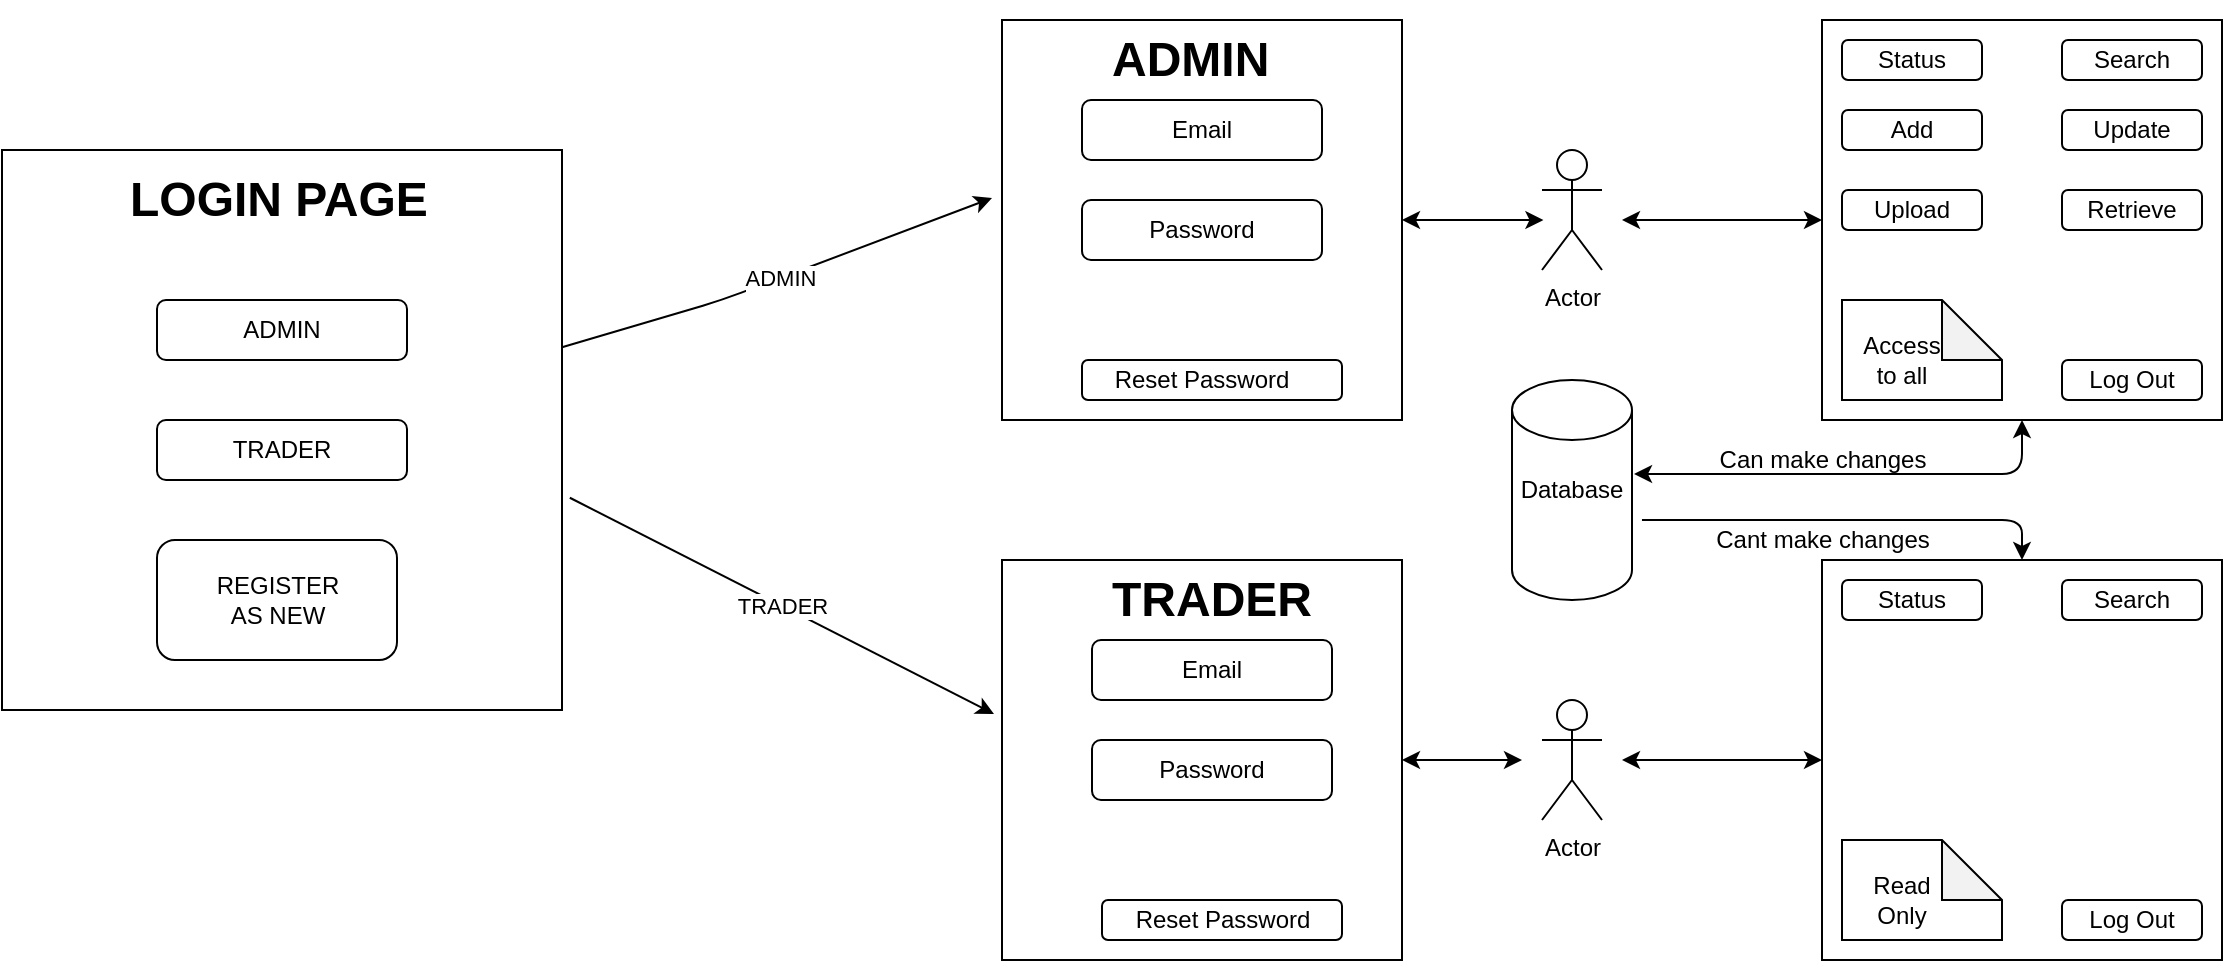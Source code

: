 <mxfile version="13.6.0" type="github"><diagram id="Z60XMulfh_hcyWG355mt" name="Page-1"><mxGraphModel dx="868" dy="473" grid="1" gridSize="10" guides="1" tooltips="1" connect="1" arrows="1" fold="1" page="1" pageScale="1" pageWidth="827" pageHeight="1169" math="0" shadow="0"><root><mxCell id="0"/><mxCell id="1" parent="0"/><mxCell id="Ib1N8aYPvrnZ2cahewbr-1" value="" style="whiteSpace=wrap;html=1;aspect=fixed;" vertex="1" parent="1"><mxGeometry x="50" y="95" width="280" height="280" as="geometry"/></mxCell><mxCell id="Ib1N8aYPvrnZ2cahewbr-2" value="&lt;h1&gt;LOGIN PAGE&lt;/h1&gt;&lt;div&gt;&lt;br&gt;&lt;/div&gt;" style="text;html=1;strokeColor=none;fillColor=none;spacing=5;spacingTop=-20;whiteSpace=wrap;overflow=hidden;rounded=0;" vertex="1" parent="1"><mxGeometry x="109" y="100" width="190" height="40" as="geometry"/></mxCell><mxCell id="Ib1N8aYPvrnZ2cahewbr-3" value="" style="rounded=1;whiteSpace=wrap;html=1;" vertex="1" parent="1"><mxGeometry x="127.5" y="170" width="125" height="30" as="geometry"/></mxCell><mxCell id="Ib1N8aYPvrnZ2cahewbr-4" value="ADMIN" style="text;html=1;strokeColor=none;fillColor=none;align=center;verticalAlign=middle;whiteSpace=wrap;rounded=0;" vertex="1" parent="1"><mxGeometry x="170" y="175" width="40" height="20" as="geometry"/></mxCell><mxCell id="Ib1N8aYPvrnZ2cahewbr-5" value="" style="rounded=1;whiteSpace=wrap;html=1;" vertex="1" parent="1"><mxGeometry x="127.5" y="230" width="125" height="30" as="geometry"/></mxCell><mxCell id="Ib1N8aYPvrnZ2cahewbr-6" value="TRADER" style="text;html=1;strokeColor=none;fillColor=none;align=center;verticalAlign=middle;whiteSpace=wrap;rounded=0;" vertex="1" parent="1"><mxGeometry x="170" y="235" width="40" height="20" as="geometry"/></mxCell><mxCell id="Ib1N8aYPvrnZ2cahewbr-10" value="Reset Password" style="text;html=1;strokeColor=none;fillColor=none;align=center;verticalAlign=middle;whiteSpace=wrap;rounded=0;" vertex="1" parent="1"><mxGeometry x="630" y="370" width="40" height="20" as="geometry"/></mxCell><mxCell id="Ib1N8aYPvrnZ2cahewbr-12" value="" style="whiteSpace=wrap;html=1;aspect=fixed;" vertex="1" parent="1"><mxGeometry x="550" y="30" width="200" height="200" as="geometry"/></mxCell><mxCell id="Ib1N8aYPvrnZ2cahewbr-13" value="" style="whiteSpace=wrap;html=1;aspect=fixed;" vertex="1" parent="1"><mxGeometry x="550" y="300" width="200" height="200" as="geometry"/></mxCell><mxCell id="Ib1N8aYPvrnZ2cahewbr-14" value="" style="endArrow=classic;html=1;entryX=-0.025;entryY=0.445;entryDx=0;entryDy=0;entryPerimeter=0;" edge="1" parent="1" source="Ib1N8aYPvrnZ2cahewbr-1" target="Ib1N8aYPvrnZ2cahewbr-12"><mxGeometry relative="1" as="geometry"><mxPoint x="360" y="270" as="sourcePoint"/><mxPoint x="460" y="270" as="targetPoint"/><Array as="points"><mxPoint x="410" y="170"/></Array></mxGeometry></mxCell><mxCell id="Ib1N8aYPvrnZ2cahewbr-15" value="ADMIN" style="edgeLabel;resizable=0;html=1;align=center;verticalAlign=middle;" connectable="0" vertex="1" parent="Ib1N8aYPvrnZ2cahewbr-14"><mxGeometry relative="1" as="geometry"/></mxCell><mxCell id="Ib1N8aYPvrnZ2cahewbr-16" value="" style="endArrow=classic;html=1;exitX=1.014;exitY=0.621;exitDx=0;exitDy=0;exitPerimeter=0;entryX=-0.02;entryY=0.385;entryDx=0;entryDy=0;entryPerimeter=0;" edge="1" parent="1" source="Ib1N8aYPvrnZ2cahewbr-1" target="Ib1N8aYPvrnZ2cahewbr-13"><mxGeometry relative="1" as="geometry"><mxPoint x="360" y="270" as="sourcePoint"/><mxPoint x="460" y="270" as="targetPoint"/><Array as="points"/></mxGeometry></mxCell><mxCell id="Ib1N8aYPvrnZ2cahewbr-17" value="TRADER" style="edgeLabel;resizable=0;html=1;align=center;verticalAlign=middle;" connectable="0" vertex="1" parent="Ib1N8aYPvrnZ2cahewbr-16"><mxGeometry relative="1" as="geometry"/></mxCell><mxCell id="Ib1N8aYPvrnZ2cahewbr-18" value="&lt;h1&gt;ADMIN&lt;/h1&gt;" style="text;html=1;strokeColor=none;fillColor=none;spacing=5;spacingTop=-20;whiteSpace=wrap;overflow=hidden;rounded=0;" vertex="1" parent="1"><mxGeometry x="600" y="30" width="190" height="40" as="geometry"/></mxCell><mxCell id="Ib1N8aYPvrnZ2cahewbr-19" value="&lt;h1&gt;TRADER&lt;/h1&gt;" style="text;html=1;strokeColor=none;fillColor=none;spacing=5;spacingTop=-20;whiteSpace=wrap;overflow=hidden;rounded=0;" vertex="1" parent="1"><mxGeometry x="600" y="300" width="190" height="40" as="geometry"/></mxCell><mxCell id="Ib1N8aYPvrnZ2cahewbr-20" value="" style="rounded=1;whiteSpace=wrap;html=1;" vertex="1" parent="1"><mxGeometry x="590" y="70" width="120" height="30" as="geometry"/></mxCell><mxCell id="Ib1N8aYPvrnZ2cahewbr-21" value="" style="rounded=1;whiteSpace=wrap;html=1;" vertex="1" parent="1"><mxGeometry x="590" y="120" width="120" height="30" as="geometry"/></mxCell><mxCell id="Ib1N8aYPvrnZ2cahewbr-22" value="" style="rounded=1;whiteSpace=wrap;html=1;" vertex="1" parent="1"><mxGeometry x="600" y="470" width="120" height="20" as="geometry"/></mxCell><mxCell id="Ib1N8aYPvrnZ2cahewbr-23" value="Email" style="text;html=1;strokeColor=none;fillColor=none;align=center;verticalAlign=middle;whiteSpace=wrap;rounded=0;" vertex="1" parent="1"><mxGeometry x="630" y="75" width="40" height="20" as="geometry"/></mxCell><mxCell id="Ib1N8aYPvrnZ2cahewbr-24" value="Password" style="text;html=1;strokeColor=none;fillColor=none;align=center;verticalAlign=middle;whiteSpace=wrap;rounded=0;" vertex="1" parent="1"><mxGeometry x="630" y="125" width="40" height="20" as="geometry"/></mxCell><mxCell id="Ib1N8aYPvrnZ2cahewbr-25" value="Reset Password" style="text;html=1;align=center;verticalAlign=middle;resizable=0;points=[];autosize=1;" vertex="1" parent="1"><mxGeometry x="610" y="470" width="100" height="20" as="geometry"/></mxCell><mxCell id="Ib1N8aYPvrnZ2cahewbr-28" value="" style="rounded=1;whiteSpace=wrap;html=1;" vertex="1" parent="1"><mxGeometry x="590" y="200" width="130" height="20" as="geometry"/></mxCell><mxCell id="Ib1N8aYPvrnZ2cahewbr-29" value="Reset Password" style="text;html=1;strokeColor=none;fillColor=none;align=center;verticalAlign=middle;whiteSpace=wrap;rounded=0;" vertex="1" parent="1"><mxGeometry x="600" y="190" width="100" height="40" as="geometry"/></mxCell><mxCell id="Ib1N8aYPvrnZ2cahewbr-30" value="" style="rounded=1;whiteSpace=wrap;html=1;" vertex="1" parent="1"><mxGeometry x="127.5" y="290" width="120" height="60" as="geometry"/></mxCell><mxCell id="Ib1N8aYPvrnZ2cahewbr-31" value="REGISTER AS NEW" style="text;html=1;strokeColor=none;fillColor=none;align=center;verticalAlign=middle;whiteSpace=wrap;rounded=0;" vertex="1" parent="1"><mxGeometry x="168" y="310" width="40" height="20" as="geometry"/></mxCell><mxCell id="Ib1N8aYPvrnZ2cahewbr-33" value="" style="rounded=1;whiteSpace=wrap;html=1;" vertex="1" parent="1"><mxGeometry x="595" y="340" width="120" height="30" as="geometry"/></mxCell><mxCell id="Ib1N8aYPvrnZ2cahewbr-34" value="Email" style="text;html=1;strokeColor=none;fillColor=none;align=center;verticalAlign=middle;whiteSpace=wrap;rounded=0;" vertex="1" parent="1"><mxGeometry x="635" y="345" width="40" height="20" as="geometry"/></mxCell><mxCell id="Ib1N8aYPvrnZ2cahewbr-35" value="" style="rounded=1;whiteSpace=wrap;html=1;" vertex="1" parent="1"><mxGeometry x="595" y="390" width="120" height="30" as="geometry"/></mxCell><mxCell id="Ib1N8aYPvrnZ2cahewbr-36" value="Password" style="text;html=1;strokeColor=none;fillColor=none;align=center;verticalAlign=middle;whiteSpace=wrap;rounded=0;" vertex="1" parent="1"><mxGeometry x="635" y="395" width="40" height="20" as="geometry"/></mxCell><mxCell id="Ib1N8aYPvrnZ2cahewbr-37" value="Actor" style="shape=umlActor;verticalLabelPosition=bottom;verticalAlign=top;html=1;outlineConnect=0;" vertex="1" parent="1"><mxGeometry x="820" y="95" width="30" height="60" as="geometry"/></mxCell><mxCell id="Ib1N8aYPvrnZ2cahewbr-38" value="Actor" style="shape=umlActor;verticalLabelPosition=bottom;verticalAlign=top;html=1;outlineConnect=0;" vertex="1" parent="1"><mxGeometry x="820" y="370" width="30" height="60" as="geometry"/></mxCell><mxCell id="Ib1N8aYPvrnZ2cahewbr-39" value="" style="endArrow=classic;startArrow=classic;html=1;" edge="1" parent="1" source="Ib1N8aYPvrnZ2cahewbr-12"><mxGeometry width="50" height="50" relative="1" as="geometry"><mxPoint x="750" y="180" as="sourcePoint"/><mxPoint x="820.711" y="130" as="targetPoint"/></mxGeometry></mxCell><mxCell id="Ib1N8aYPvrnZ2cahewbr-41" value="" style="endArrow=classic;startArrow=classic;html=1;exitX=1;exitY=0.5;exitDx=0;exitDy=0;" edge="1" parent="1" source="Ib1N8aYPvrnZ2cahewbr-13"><mxGeometry width="50" height="50" relative="1" as="geometry"><mxPoint x="760" y="440" as="sourcePoint"/><mxPoint x="810" y="400" as="targetPoint"/></mxGeometry></mxCell><mxCell id="Ib1N8aYPvrnZ2cahewbr-44" value="" style="whiteSpace=wrap;html=1;aspect=fixed;" vertex="1" parent="1"><mxGeometry x="960" y="30" width="200" height="200" as="geometry"/></mxCell><mxCell id="Ib1N8aYPvrnZ2cahewbr-45" value="" style="whiteSpace=wrap;html=1;aspect=fixed;" vertex="1" parent="1"><mxGeometry x="960" y="300" width="200" height="200" as="geometry"/></mxCell><mxCell id="Ib1N8aYPvrnZ2cahewbr-46" value="" style="endArrow=classic;startArrow=classic;html=1;entryX=0;entryY=0.5;entryDx=0;entryDy=0;" edge="1" parent="1" target="Ib1N8aYPvrnZ2cahewbr-44"><mxGeometry width="50" height="50" relative="1" as="geometry"><mxPoint x="860" y="130" as="sourcePoint"/><mxPoint x="930" y="110" as="targetPoint"/></mxGeometry></mxCell><mxCell id="Ib1N8aYPvrnZ2cahewbr-48" value="" style="endArrow=classic;startArrow=classic;html=1;entryX=0;entryY=0.5;entryDx=0;entryDy=0;" edge="1" parent="1" target="Ib1N8aYPvrnZ2cahewbr-45"><mxGeometry width="50" height="50" relative="1" as="geometry"><mxPoint x="860" y="400" as="sourcePoint"/><mxPoint x="920" y="380" as="targetPoint"/></mxGeometry></mxCell><mxCell id="Ib1N8aYPvrnZ2cahewbr-49" value="" style="shape=note;whiteSpace=wrap;html=1;backgroundOutline=1;darkOpacity=0.05;" vertex="1" parent="1"><mxGeometry x="970" y="170" width="80" height="50" as="geometry"/></mxCell><mxCell id="Ib1N8aYPvrnZ2cahewbr-50" value="Access to all" style="text;html=1;strokeColor=none;fillColor=none;align=center;verticalAlign=middle;whiteSpace=wrap;rounded=0;" vertex="1" parent="1"><mxGeometry x="980" y="190" width="40" height="20" as="geometry"/></mxCell><mxCell id="Ib1N8aYPvrnZ2cahewbr-51" value="" style="shape=note;whiteSpace=wrap;html=1;backgroundOutline=1;darkOpacity=0.05;" vertex="1" parent="1"><mxGeometry x="970" y="440" width="80" height="50" as="geometry"/></mxCell><mxCell id="Ib1N8aYPvrnZ2cahewbr-52" value="Read Only" style="text;html=1;strokeColor=none;fillColor=none;align=center;verticalAlign=middle;whiteSpace=wrap;rounded=0;" vertex="1" parent="1"><mxGeometry x="980" y="460" width="40" height="20" as="geometry"/></mxCell><mxCell id="Ib1N8aYPvrnZ2cahewbr-53" value="" style="rounded=1;whiteSpace=wrap;html=1;" vertex="1" parent="1"><mxGeometry x="1080" y="40" width="70" height="20" as="geometry"/></mxCell><mxCell id="Ib1N8aYPvrnZ2cahewbr-54" value="Search" style="text;html=1;strokeColor=none;fillColor=none;align=center;verticalAlign=middle;whiteSpace=wrap;rounded=0;" vertex="1" parent="1"><mxGeometry x="1095" y="40" width="40" height="20" as="geometry"/></mxCell><mxCell id="Ib1N8aYPvrnZ2cahewbr-55" value="" style="rounded=1;whiteSpace=wrap;html=1;" vertex="1" parent="1"><mxGeometry x="970" y="40" width="70" height="20" as="geometry"/></mxCell><mxCell id="Ib1N8aYPvrnZ2cahewbr-56" value="Status" style="text;html=1;strokeColor=none;fillColor=none;align=center;verticalAlign=middle;whiteSpace=wrap;rounded=0;" vertex="1" parent="1"><mxGeometry x="985" y="40" width="40" height="20" as="geometry"/></mxCell><mxCell id="Ib1N8aYPvrnZ2cahewbr-58" value="" style="rounded=1;whiteSpace=wrap;html=1;" vertex="1" parent="1"><mxGeometry x="970" y="75" width="70" height="20" as="geometry"/></mxCell><mxCell id="Ib1N8aYPvrnZ2cahewbr-59" value="" style="rounded=1;whiteSpace=wrap;html=1;" vertex="1" parent="1"><mxGeometry x="1080" y="75" width="70" height="20" as="geometry"/></mxCell><mxCell id="Ib1N8aYPvrnZ2cahewbr-60" value="Add" style="text;html=1;strokeColor=none;fillColor=none;align=center;verticalAlign=middle;whiteSpace=wrap;rounded=0;" vertex="1" parent="1"><mxGeometry x="985" y="75" width="40" height="20" as="geometry"/></mxCell><mxCell id="Ib1N8aYPvrnZ2cahewbr-61" value="Update" style="text;html=1;strokeColor=none;fillColor=none;align=center;verticalAlign=middle;whiteSpace=wrap;rounded=0;" vertex="1" parent="1"><mxGeometry x="1095" y="75" width="40" height="20" as="geometry"/></mxCell><mxCell id="Ib1N8aYPvrnZ2cahewbr-62" value="" style="rounded=1;whiteSpace=wrap;html=1;" vertex="1" parent="1"><mxGeometry x="970" y="115" width="70" height="20" as="geometry"/></mxCell><mxCell id="Ib1N8aYPvrnZ2cahewbr-63" value="Upload" style="text;html=1;strokeColor=none;fillColor=none;align=center;verticalAlign=middle;whiteSpace=wrap;rounded=0;" vertex="1" parent="1"><mxGeometry x="985" y="115" width="40" height="20" as="geometry"/></mxCell><mxCell id="Ib1N8aYPvrnZ2cahewbr-64" value="Retrieve" style="rounded=1;whiteSpace=wrap;html=1;" vertex="1" parent="1"><mxGeometry x="1080" y="115" width="70" height="20" as="geometry"/></mxCell><mxCell id="Ib1N8aYPvrnZ2cahewbr-65" value="Status" style="rounded=1;whiteSpace=wrap;html=1;" vertex="1" parent="1"><mxGeometry x="970" y="310" width="70" height="20" as="geometry"/></mxCell><mxCell id="Ib1N8aYPvrnZ2cahewbr-66" value="Search" style="rounded=1;whiteSpace=wrap;html=1;" vertex="1" parent="1"><mxGeometry x="1080" y="310" width="70" height="20" as="geometry"/></mxCell><mxCell id="Ib1N8aYPvrnZ2cahewbr-67" value="Log Out" style="rounded=1;whiteSpace=wrap;html=1;" vertex="1" parent="1"><mxGeometry x="1080" y="200" width="70" height="20" as="geometry"/></mxCell><mxCell id="Ib1N8aYPvrnZ2cahewbr-68" value="Log Out" style="rounded=1;whiteSpace=wrap;html=1;" vertex="1" parent="1"><mxGeometry x="1080" y="470" width="70" height="20" as="geometry"/></mxCell><mxCell id="Ib1N8aYPvrnZ2cahewbr-69" value="Database" style="shape=cylinder2;whiteSpace=wrap;html=1;boundedLbl=1;backgroundOutline=1;size=15;" vertex="1" parent="1"><mxGeometry x="805" y="210" width="60" height="110" as="geometry"/></mxCell><mxCell id="Ib1N8aYPvrnZ2cahewbr-72" value="" style="endArrow=classic;startArrow=classic;html=1;exitX=1.017;exitY=0.427;exitDx=0;exitDy=0;exitPerimeter=0;entryX=0.5;entryY=1;entryDx=0;entryDy=0;" edge="1" parent="1" source="Ib1N8aYPvrnZ2cahewbr-69" target="Ib1N8aYPvrnZ2cahewbr-44"><mxGeometry width="50" height="50" relative="1" as="geometry"><mxPoint x="900" y="240" as="sourcePoint"/><mxPoint x="950" y="190" as="targetPoint"/><Array as="points"><mxPoint x="1060" y="257"/></Array></mxGeometry></mxCell><mxCell id="Ib1N8aYPvrnZ2cahewbr-73" value="" style="endArrow=classic;html=1;exitX=1.083;exitY=0.636;exitDx=0;exitDy=0;exitPerimeter=0;entryX=0.5;entryY=0;entryDx=0;entryDy=0;" edge="1" parent="1" source="Ib1N8aYPvrnZ2cahewbr-69" target="Ib1N8aYPvrnZ2cahewbr-45"><mxGeometry width="50" height="50" relative="1" as="geometry"><mxPoint x="900" y="240" as="sourcePoint"/><mxPoint x="950" y="190" as="targetPoint"/><Array as="points"><mxPoint x="1060" y="280"/></Array></mxGeometry></mxCell><mxCell id="Ib1N8aYPvrnZ2cahewbr-74" value="Can make changes" style="text;html=1;align=center;verticalAlign=middle;resizable=0;points=[];autosize=1;" vertex="1" parent="1"><mxGeometry x="900" y="240" width="120" height="20" as="geometry"/></mxCell><mxCell id="Ib1N8aYPvrnZ2cahewbr-75" value="Cant make changes" style="text;html=1;align=center;verticalAlign=middle;resizable=0;points=[];autosize=1;" vertex="1" parent="1"><mxGeometry x="900" y="280" width="120" height="20" as="geometry"/></mxCell></root></mxGraphModel></diagram></mxfile>